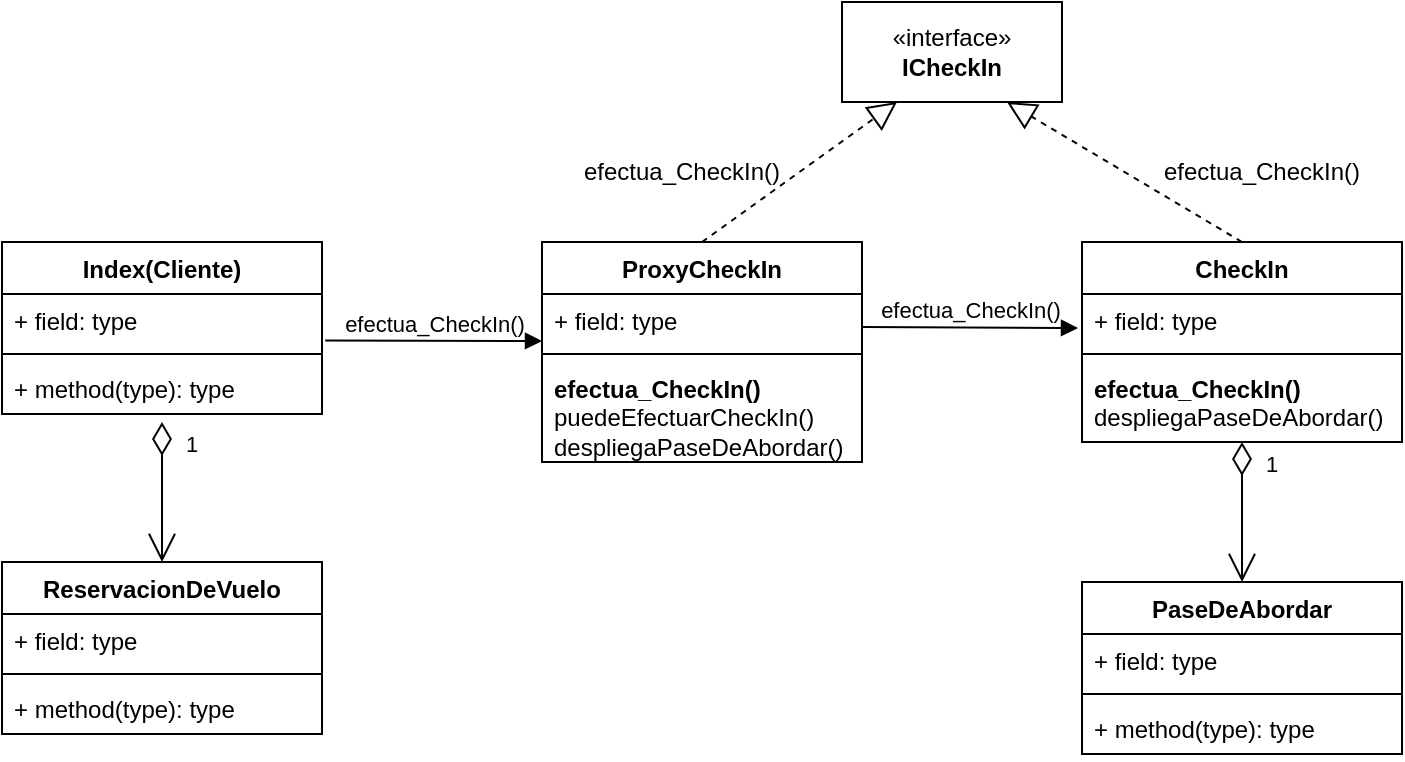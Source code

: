 <mxfile version="21.0.6" type="device"><diagram name="Página-1" id="nFsWSoOY1hu_eweabEs3"><mxGraphModel dx="1605" dy="323" grid="1" gridSize="10" guides="1" tooltips="1" connect="1" arrows="1" fold="1" page="1" pageScale="1" pageWidth="827" pageHeight="1169" math="0" shadow="0"><root><mxCell id="0"/><mxCell id="1" parent="0"/><mxCell id="McXW-nVdD1iUW0qqSXYP-1" value="«interface»&lt;br&gt;&lt;b&gt;ICheckIn&lt;/b&gt;" style="html=1;whiteSpace=wrap;" vertex="1" parent="1"><mxGeometry x="300" y="30" width="110" height="50" as="geometry"/></mxCell><mxCell id="McXW-nVdD1iUW0qqSXYP-2" value="ProxyCheckIn" style="swimlane;fontStyle=1;align=center;verticalAlign=top;childLayout=stackLayout;horizontal=1;startSize=26;horizontalStack=0;resizeParent=1;resizeParentMax=0;resizeLast=0;collapsible=1;marginBottom=0;whiteSpace=wrap;html=1;" vertex="1" parent="1"><mxGeometry x="150" y="150" width="160" height="110" as="geometry"/></mxCell><mxCell id="McXW-nVdD1iUW0qqSXYP-3" value="+ field: type" style="text;strokeColor=none;fillColor=none;align=left;verticalAlign=top;spacingLeft=4;spacingRight=4;overflow=hidden;rotatable=0;points=[[0,0.5],[1,0.5]];portConstraint=eastwest;whiteSpace=wrap;html=1;" vertex="1" parent="McXW-nVdD1iUW0qqSXYP-2"><mxGeometry y="26" width="160" height="26" as="geometry"/></mxCell><mxCell id="McXW-nVdD1iUW0qqSXYP-4" value="" style="line;strokeWidth=1;fillColor=none;align=left;verticalAlign=middle;spacingTop=-1;spacingLeft=3;spacingRight=3;rotatable=0;labelPosition=right;points=[];portConstraint=eastwest;strokeColor=inherit;" vertex="1" parent="McXW-nVdD1iUW0qqSXYP-2"><mxGeometry y="52" width="160" height="8" as="geometry"/></mxCell><mxCell id="McXW-nVdD1iUW0qqSXYP-5" value="&lt;b&gt;efectua_CheckIn()&lt;/b&gt;&lt;br&gt;puedeEfectuarCheckIn()&lt;br&gt;despliegaPaseDeAbordar()" style="text;strokeColor=none;fillColor=none;align=left;verticalAlign=top;spacingLeft=4;spacingRight=4;overflow=hidden;rotatable=0;points=[[0,0.5],[1,0.5]];portConstraint=eastwest;whiteSpace=wrap;html=1;" vertex="1" parent="McXW-nVdD1iUW0qqSXYP-2"><mxGeometry y="60" width="160" height="50" as="geometry"/></mxCell><mxCell id="McXW-nVdD1iUW0qqSXYP-6" value="CheckIn" style="swimlane;fontStyle=1;align=center;verticalAlign=top;childLayout=stackLayout;horizontal=1;startSize=26;horizontalStack=0;resizeParent=1;resizeParentMax=0;resizeLast=0;collapsible=1;marginBottom=0;whiteSpace=wrap;html=1;" vertex="1" parent="1"><mxGeometry x="420" y="150" width="160" height="100" as="geometry"/></mxCell><mxCell id="McXW-nVdD1iUW0qqSXYP-7" value="+ field: type" style="text;strokeColor=none;fillColor=none;align=left;verticalAlign=top;spacingLeft=4;spacingRight=4;overflow=hidden;rotatable=0;points=[[0,0.5],[1,0.5]];portConstraint=eastwest;whiteSpace=wrap;html=1;" vertex="1" parent="McXW-nVdD1iUW0qqSXYP-6"><mxGeometry y="26" width="160" height="26" as="geometry"/></mxCell><mxCell id="McXW-nVdD1iUW0qqSXYP-8" value="" style="line;strokeWidth=1;fillColor=none;align=left;verticalAlign=middle;spacingTop=-1;spacingLeft=3;spacingRight=3;rotatable=0;labelPosition=right;points=[];portConstraint=eastwest;strokeColor=inherit;" vertex="1" parent="McXW-nVdD1iUW0qqSXYP-6"><mxGeometry y="52" width="160" height="8" as="geometry"/></mxCell><mxCell id="McXW-nVdD1iUW0qqSXYP-9" value="&lt;b&gt;efectua_CheckIn()&lt;/b&gt;&lt;br&gt;despliegaPaseDeAbordar()" style="text;strokeColor=none;fillColor=none;align=left;verticalAlign=top;spacingLeft=4;spacingRight=4;overflow=hidden;rotatable=0;points=[[0,0.5],[1,0.5]];portConstraint=eastwest;whiteSpace=wrap;html=1;" vertex="1" parent="McXW-nVdD1iUW0qqSXYP-6"><mxGeometry y="60" width="160" height="40" as="geometry"/></mxCell><mxCell id="McXW-nVdD1iUW0qqSXYP-10" value="" style="endArrow=block;dashed=1;endFill=0;endSize=12;html=1;rounded=0;entryX=0.25;entryY=1;entryDx=0;entryDy=0;exitX=0.5;exitY=0;exitDx=0;exitDy=0;" edge="1" parent="1" source="McXW-nVdD1iUW0qqSXYP-2" target="McXW-nVdD1iUW0qqSXYP-1"><mxGeometry width="160" relative="1" as="geometry"><mxPoint x="320" y="170" as="sourcePoint"/><mxPoint x="480" y="170" as="targetPoint"/></mxGeometry></mxCell><mxCell id="McXW-nVdD1iUW0qqSXYP-11" value="" style="endArrow=block;dashed=1;endFill=0;endSize=12;html=1;rounded=0;entryX=0.75;entryY=1;entryDx=0;entryDy=0;exitX=0.5;exitY=0;exitDx=0;exitDy=0;" edge="1" parent="1" source="McXW-nVdD1iUW0qqSXYP-6" target="McXW-nVdD1iUW0qqSXYP-1"><mxGeometry width="160" relative="1" as="geometry"><mxPoint x="320" y="170" as="sourcePoint"/><mxPoint x="480" y="170" as="targetPoint"/></mxGeometry></mxCell><mxCell id="McXW-nVdD1iUW0qqSXYP-12" value="Index(Cliente)" style="swimlane;fontStyle=1;align=center;verticalAlign=top;childLayout=stackLayout;horizontal=1;startSize=26;horizontalStack=0;resizeParent=1;resizeParentMax=0;resizeLast=0;collapsible=1;marginBottom=0;whiteSpace=wrap;html=1;" vertex="1" parent="1"><mxGeometry x="-120" y="150" width="160" height="86" as="geometry"/></mxCell><mxCell id="McXW-nVdD1iUW0qqSXYP-13" value="+ field: type" style="text;strokeColor=none;fillColor=none;align=left;verticalAlign=top;spacingLeft=4;spacingRight=4;overflow=hidden;rotatable=0;points=[[0,0.5],[1,0.5]];portConstraint=eastwest;whiteSpace=wrap;html=1;" vertex="1" parent="McXW-nVdD1iUW0qqSXYP-12"><mxGeometry y="26" width="160" height="26" as="geometry"/></mxCell><mxCell id="McXW-nVdD1iUW0qqSXYP-14" value="" style="line;strokeWidth=1;fillColor=none;align=left;verticalAlign=middle;spacingTop=-1;spacingLeft=3;spacingRight=3;rotatable=0;labelPosition=right;points=[];portConstraint=eastwest;strokeColor=inherit;" vertex="1" parent="McXW-nVdD1iUW0qqSXYP-12"><mxGeometry y="52" width="160" height="8" as="geometry"/></mxCell><mxCell id="McXW-nVdD1iUW0qqSXYP-15" value="+ method(type): type" style="text;strokeColor=none;fillColor=none;align=left;verticalAlign=top;spacingLeft=4;spacingRight=4;overflow=hidden;rotatable=0;points=[[0,0.5],[1,0.5]];portConstraint=eastwest;whiteSpace=wrap;html=1;" vertex="1" parent="McXW-nVdD1iUW0qqSXYP-12"><mxGeometry y="60" width="160" height="26" as="geometry"/></mxCell><mxCell id="McXW-nVdD1iUW0qqSXYP-19" value="efectua_CheckIn()" style="html=1;verticalAlign=bottom;endArrow=block;edgeStyle=elbowEdgeStyle;elbow=vertical;curved=0;rounded=0;exitX=1.01;exitY=0.892;exitDx=0;exitDy=0;exitPerimeter=0;" edge="1" parent="1" source="McXW-nVdD1iUW0qqSXYP-13"><mxGeometry width="80" relative="1" as="geometry"><mxPoint x="70" y="200" as="sourcePoint"/><mxPoint x="150" y="200" as="targetPoint"/></mxGeometry></mxCell><mxCell id="McXW-nVdD1iUW0qqSXYP-21" value="efectua_CheckIn()" style="html=1;verticalAlign=bottom;endArrow=block;edgeStyle=elbowEdgeStyle;elbow=vertical;curved=0;rounded=0;exitX=1.01;exitY=0.892;exitDx=0;exitDy=0;exitPerimeter=0;" edge="1" parent="1"><mxGeometry width="80" relative="1" as="geometry"><mxPoint x="310" y="192.5" as="sourcePoint"/><mxPoint x="418" y="193.5" as="targetPoint"/></mxGeometry></mxCell><mxCell id="McXW-nVdD1iUW0qqSXYP-22" value="ReservacionDeVuelo" style="swimlane;fontStyle=1;align=center;verticalAlign=top;childLayout=stackLayout;horizontal=1;startSize=26;horizontalStack=0;resizeParent=1;resizeParentMax=0;resizeLast=0;collapsible=1;marginBottom=0;whiteSpace=wrap;html=1;" vertex="1" parent="1"><mxGeometry x="-120" y="310" width="160" height="86" as="geometry"/></mxCell><mxCell id="McXW-nVdD1iUW0qqSXYP-23" value="+ field: type" style="text;strokeColor=none;fillColor=none;align=left;verticalAlign=top;spacingLeft=4;spacingRight=4;overflow=hidden;rotatable=0;points=[[0,0.5],[1,0.5]];portConstraint=eastwest;whiteSpace=wrap;html=1;" vertex="1" parent="McXW-nVdD1iUW0qqSXYP-22"><mxGeometry y="26" width="160" height="26" as="geometry"/></mxCell><mxCell id="McXW-nVdD1iUW0qqSXYP-24" value="" style="line;strokeWidth=1;fillColor=none;align=left;verticalAlign=middle;spacingTop=-1;spacingLeft=3;spacingRight=3;rotatable=0;labelPosition=right;points=[];portConstraint=eastwest;strokeColor=inherit;" vertex="1" parent="McXW-nVdD1iUW0qqSXYP-22"><mxGeometry y="52" width="160" height="8" as="geometry"/></mxCell><mxCell id="McXW-nVdD1iUW0qqSXYP-25" value="+ method(type): type" style="text;strokeColor=none;fillColor=none;align=left;verticalAlign=top;spacingLeft=4;spacingRight=4;overflow=hidden;rotatable=0;points=[[0,0.5],[1,0.5]];portConstraint=eastwest;whiteSpace=wrap;html=1;" vertex="1" parent="McXW-nVdD1iUW0qqSXYP-22"><mxGeometry y="60" width="160" height="26" as="geometry"/></mxCell><mxCell id="McXW-nVdD1iUW0qqSXYP-26" value="1" style="endArrow=open;html=1;endSize=12;startArrow=diamondThin;startSize=14;startFill=0;edgeStyle=orthogonalEdgeStyle;align=left;verticalAlign=bottom;rounded=0;entryX=0.5;entryY=0;entryDx=0;entryDy=0;exitX=0.5;exitY=1.154;exitDx=0;exitDy=0;exitPerimeter=0;" edge="1" parent="1" source="McXW-nVdD1iUW0qqSXYP-15" target="McXW-nVdD1iUW0qqSXYP-22"><mxGeometry x="-0.429" y="10" relative="1" as="geometry"><mxPoint x="-50" y="259" as="sourcePoint"/><mxPoint x="110" y="259" as="targetPoint"/><Array as="points"><mxPoint x="-40" y="260"/><mxPoint x="-40" y="260"/></Array><mxPoint as="offset"/></mxGeometry></mxCell><mxCell id="McXW-nVdD1iUW0qqSXYP-27" value="PaseDeAbordar" style="swimlane;fontStyle=1;align=center;verticalAlign=top;childLayout=stackLayout;horizontal=1;startSize=26;horizontalStack=0;resizeParent=1;resizeParentMax=0;resizeLast=0;collapsible=1;marginBottom=0;whiteSpace=wrap;html=1;" vertex="1" parent="1"><mxGeometry x="420" y="320" width="160" height="86" as="geometry"/></mxCell><mxCell id="McXW-nVdD1iUW0qqSXYP-28" value="+ field: type" style="text;strokeColor=none;fillColor=none;align=left;verticalAlign=top;spacingLeft=4;spacingRight=4;overflow=hidden;rotatable=0;points=[[0,0.5],[1,0.5]];portConstraint=eastwest;whiteSpace=wrap;html=1;" vertex="1" parent="McXW-nVdD1iUW0qqSXYP-27"><mxGeometry y="26" width="160" height="26" as="geometry"/></mxCell><mxCell id="McXW-nVdD1iUW0qqSXYP-29" value="" style="line;strokeWidth=1;fillColor=none;align=left;verticalAlign=middle;spacingTop=-1;spacingLeft=3;spacingRight=3;rotatable=0;labelPosition=right;points=[];portConstraint=eastwest;strokeColor=inherit;" vertex="1" parent="McXW-nVdD1iUW0qqSXYP-27"><mxGeometry y="52" width="160" height="8" as="geometry"/></mxCell><mxCell id="McXW-nVdD1iUW0qqSXYP-30" value="+ method(type): type" style="text;strokeColor=none;fillColor=none;align=left;verticalAlign=top;spacingLeft=4;spacingRight=4;overflow=hidden;rotatable=0;points=[[0,0.5],[1,0.5]];portConstraint=eastwest;whiteSpace=wrap;html=1;" vertex="1" parent="McXW-nVdD1iUW0qqSXYP-27"><mxGeometry y="60" width="160" height="26" as="geometry"/></mxCell><mxCell id="McXW-nVdD1iUW0qqSXYP-31" value="1" style="endArrow=open;html=1;endSize=12;startArrow=diamondThin;startSize=14;startFill=0;edgeStyle=orthogonalEdgeStyle;align=left;verticalAlign=bottom;rounded=0;entryX=0.5;entryY=0;entryDx=0;entryDy=0;exitX=0.5;exitY=1.154;exitDx=0;exitDy=0;exitPerimeter=0;" edge="1" parent="1" target="McXW-nVdD1iUW0qqSXYP-27"><mxGeometry x="-0.429" y="10" relative="1" as="geometry"><mxPoint x="500" y="250" as="sourcePoint"/><mxPoint x="650" y="269" as="targetPoint"/><Array as="points"><mxPoint x="500" y="270"/><mxPoint x="500" y="270"/></Array><mxPoint as="offset"/></mxGeometry></mxCell><mxCell id="McXW-nVdD1iUW0qqSXYP-33" value="efectua_CheckIn()" style="text;html=1;strokeColor=none;fillColor=none;align=center;verticalAlign=middle;whiteSpace=wrap;rounded=0;" vertex="1" parent="1"><mxGeometry x="160" y="100" width="120" height="30" as="geometry"/></mxCell><mxCell id="McXW-nVdD1iUW0qqSXYP-34" value="efectua_CheckIn()" style="text;html=1;strokeColor=none;fillColor=none;align=center;verticalAlign=middle;whiteSpace=wrap;rounded=0;" vertex="1" parent="1"><mxGeometry x="450" y="100" width="120" height="30" as="geometry"/></mxCell></root></mxGraphModel></diagram></mxfile>